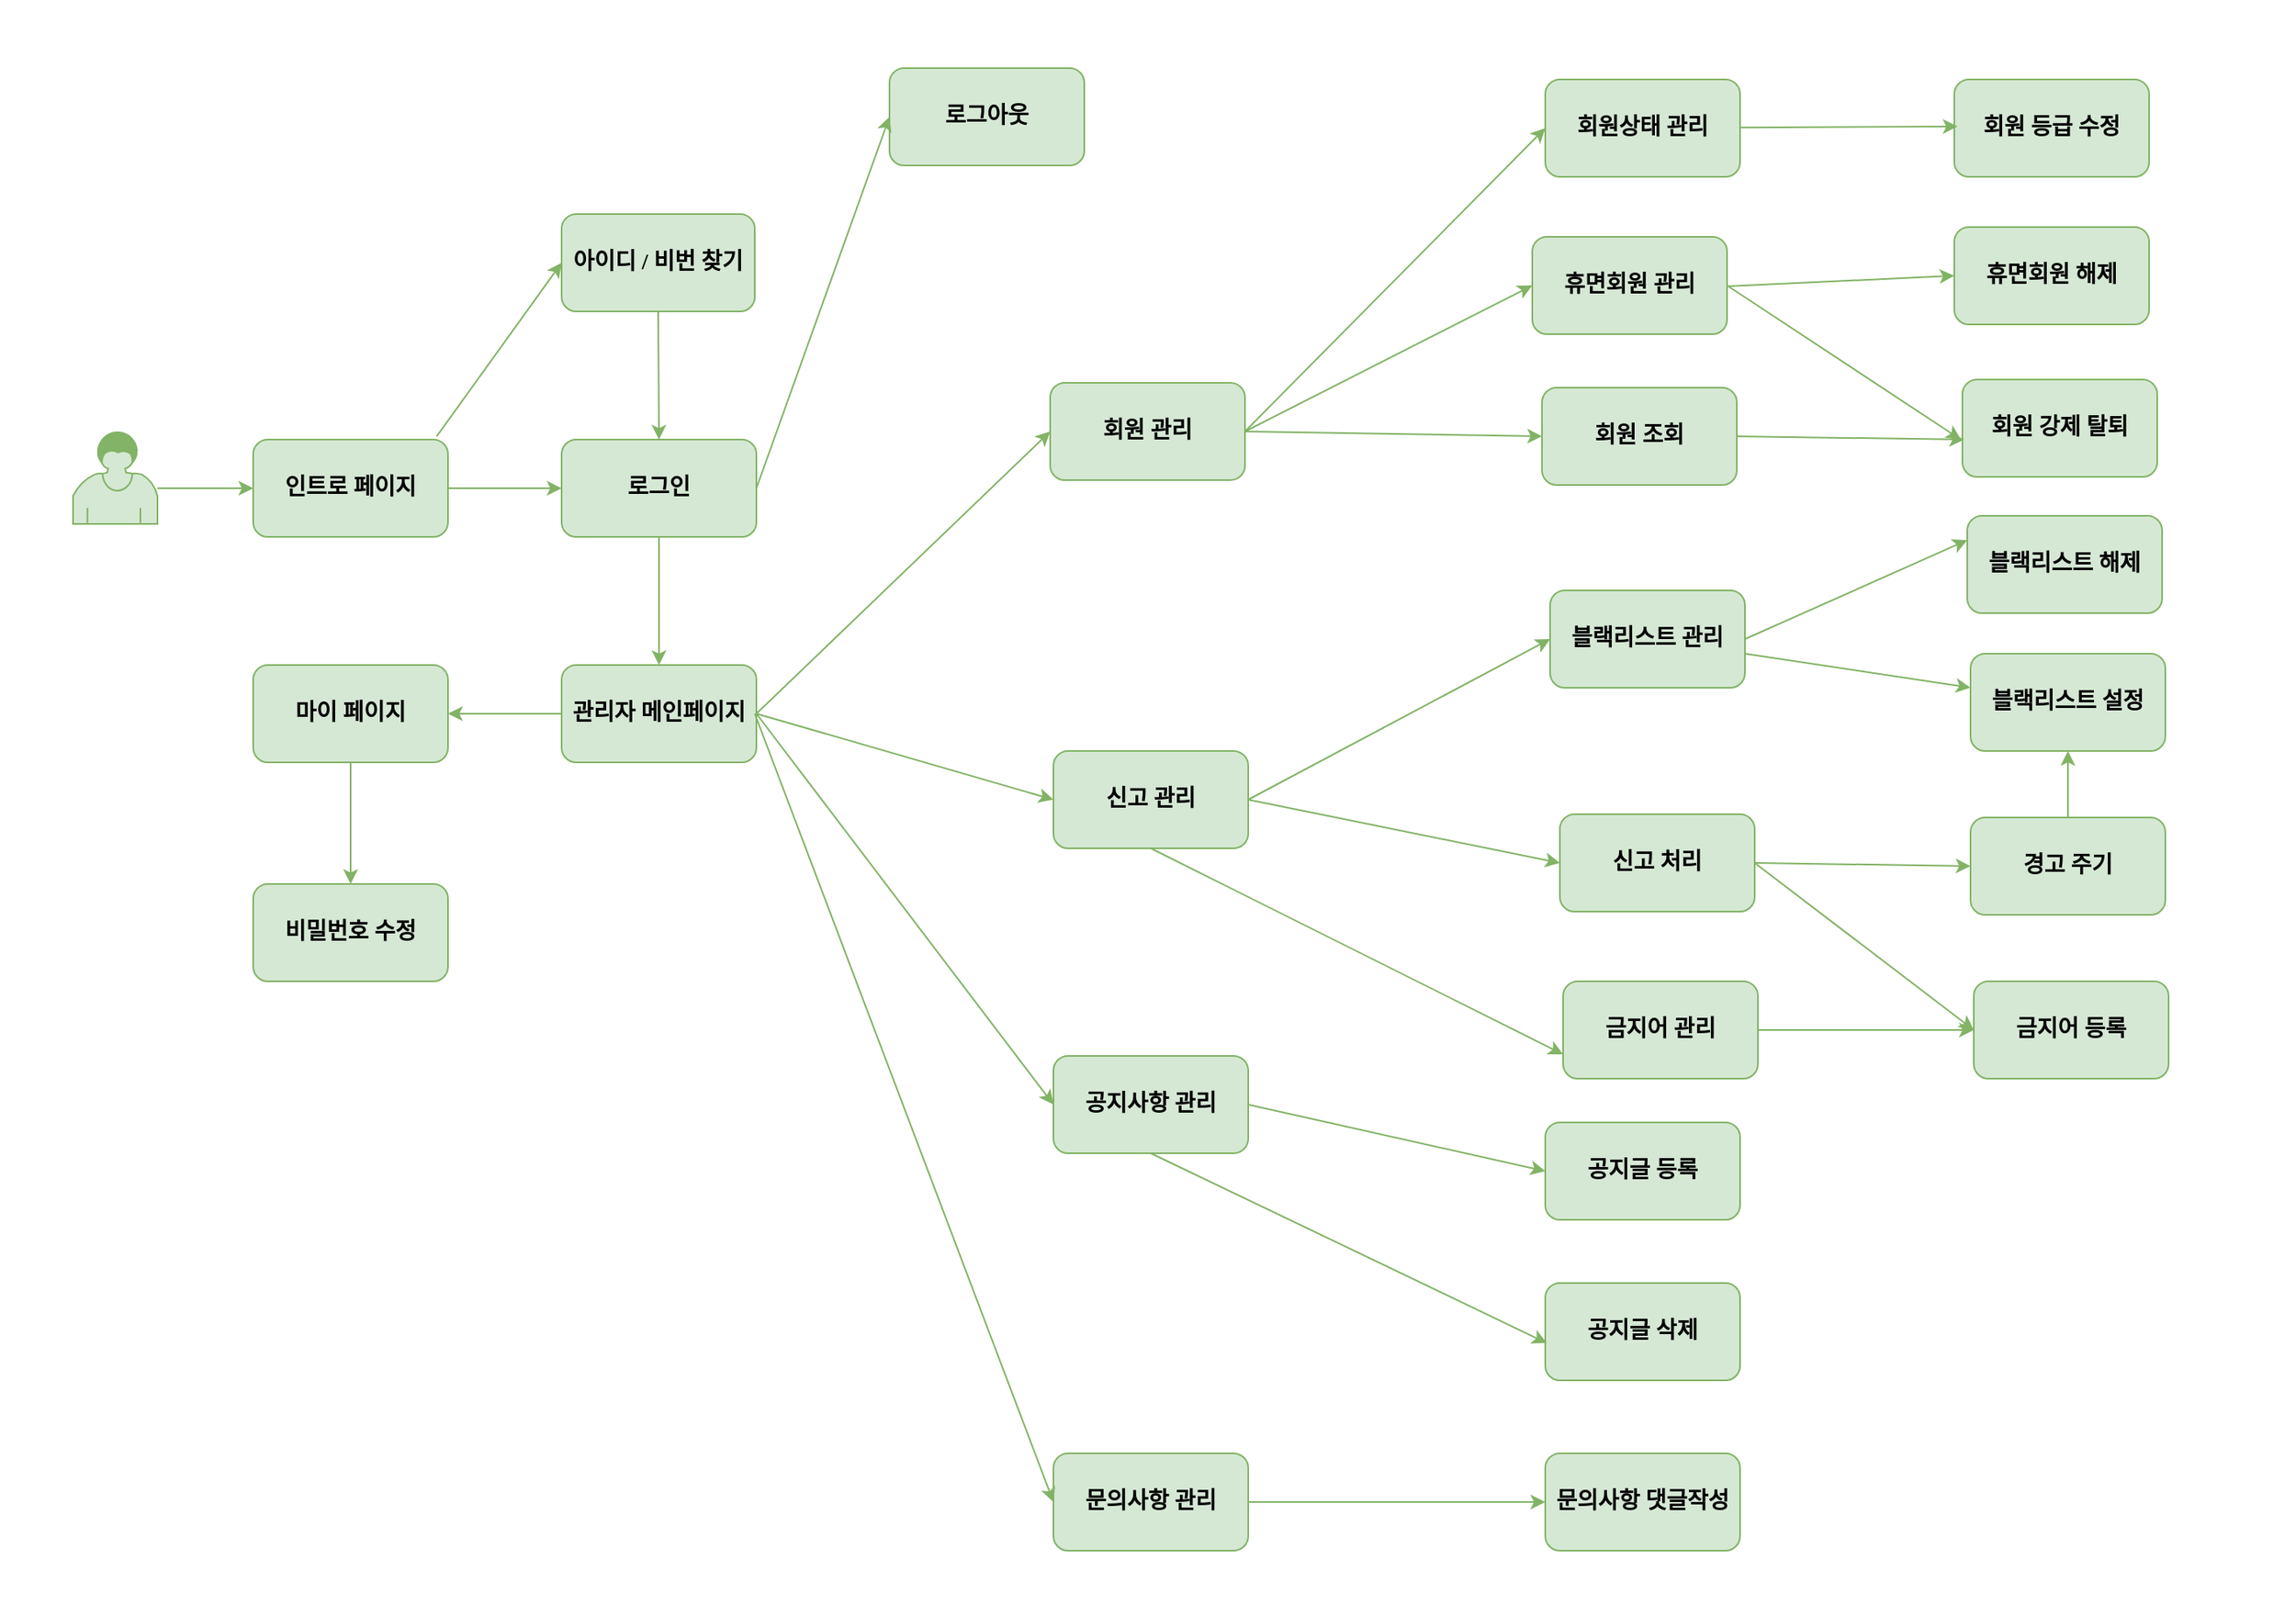 <mxfile version="13.6.2" type="device"><diagram id="yQZ4TH65tt4_HIUxEFDk" name="Page-1"><mxGraphModel dx="1613" dy="934" grid="0" gridSize="10" guides="1" tooltips="1" connect="1" arrows="0" fold="1" page="1" pageScale="1" pageWidth="1600" pageHeight="1200" background="none" math="0" shadow="0"><root><mxCell id="0"/><mxCell id="1" parent="0"/><mxCell id="2d9ZO_dOG3XeqNkx0B8F-1" value="" style="rounded=0;whiteSpace=wrap;html=1;strokeColor=#FFFFFF;" vertex="1" parent="1"><mxGeometry x="11" y="5" width="1412" height="987" as="geometry"/></mxCell><mxCell id="ZMrtZuxc4QrCBRlZJrG1-3" value="인트로 페이지" style="rounded=1;whiteSpace=wrap;html=1;fillColor=#d5e8d4;strokeColor=#82b366;fontFamily=Times New Roman;fontStyle=1;fontSize=14;" parent="1" vertex="1"><mxGeometry x="166" y="275" width="120" height="60" as="geometry"/></mxCell><mxCell id="ZMrtZuxc4QrCBRlZJrG1-5" value="로그인" style="rounded=1;whiteSpace=wrap;html=1;fillColor=#d5e8d4;strokeColor=#82b366;fontFamily=Times New Roman;fontStyle=1;fontSize=14;" parent="1" vertex="1"><mxGeometry x="356" y="275" width="120" height="60" as="geometry"/></mxCell><mxCell id="ZMrtZuxc4QrCBRlZJrG1-7" value="아이디 / 비번 찾기" style="rounded=1;whiteSpace=wrap;html=1;fillColor=#d5e8d4;strokeColor=#82b366;fontFamily=Times New Roman;fontStyle=1;fontSize=14;" parent="1" vertex="1"><mxGeometry x="356" y="136" width="119" height="60" as="geometry"/></mxCell><mxCell id="ZMrtZuxc4QrCBRlZJrG1-8" value="로그아웃" style="rounded=1;whiteSpace=wrap;html=1;fillColor=#d5e8d4;strokeColor=#82b366;fontFamily=Times New Roman;fontStyle=1;fontSize=14;" parent="1" vertex="1"><mxGeometry x="558" y="46" width="120" height="60" as="geometry"/></mxCell><mxCell id="ZMrtZuxc4QrCBRlZJrG1-11" value="관리자 메인페이지" style="rounded=1;whiteSpace=wrap;html=1;fillColor=#d5e8d4;strokeColor=#82b366;fontFamily=Times New Roman;fontStyle=1;fontSize=14;" parent="1" vertex="1"><mxGeometry x="356" y="414" width="120" height="60" as="geometry"/></mxCell><mxCell id="ZMrtZuxc4QrCBRlZJrG1-13" value="회원 조회" style="rounded=1;whiteSpace=wrap;html=1;fillColor=#d5e8d4;strokeColor=#82b366;fontFamily=Times New Roman;fontStyle=1;fontSize=14;" parent="1" vertex="1"><mxGeometry x="960" y="243" width="120" height="60" as="geometry"/></mxCell><mxCell id="ZMrtZuxc4QrCBRlZJrG1-15" value="휴면회원 관리" style="rounded=1;whiteSpace=wrap;html=1;fillColor=#d5e8d4;strokeColor=#82b366;fontFamily=Times New Roman;fontStyle=1;fontSize=14;" parent="1" vertex="1"><mxGeometry x="954" y="150" width="120" height="60" as="geometry"/></mxCell><mxCell id="ZMrtZuxc4QrCBRlZJrG1-16" value="블랙리스트 관리" style="rounded=1;whiteSpace=wrap;html=1;fillColor=#d5e8d4;strokeColor=#82b366;fontFamily=Times New Roman;fontStyle=1;fontSize=14;" parent="1" vertex="1"><mxGeometry x="965" y="368" width="120" height="60" as="geometry"/></mxCell><mxCell id="ZMrtZuxc4QrCBRlZJrG1-20" value="공지글 삭제" style="rounded=1;whiteSpace=wrap;html=1;fillColor=#d5e8d4;strokeColor=#82b366;fontFamily=Times New Roman;fontStyle=1;fontSize=14;" parent="1" vertex="1"><mxGeometry x="962" y="795" width="120" height="60" as="geometry"/></mxCell><mxCell id="ZMrtZuxc4QrCBRlZJrG1-21" value="휴면회원 해제" style="rounded=1;whiteSpace=wrap;html=1;fillColor=#d5e8d4;strokeColor=#82b366;fontFamily=Times New Roman;fontStyle=1;fontSize=14;" parent="1" vertex="1"><mxGeometry x="1214" y="144" width="120" height="60" as="geometry"/></mxCell><mxCell id="ZMrtZuxc4QrCBRlZJrG1-24" value="" style="endArrow=classic;html=1;entryX=0;entryY=0.5;entryDx=0;entryDy=0;fillColor=#d5e8d4;strokeColor=#82b366;fontFamily=Times New Roman;fontStyle=1;fontSize=14;" parent="1" target="ZMrtZuxc4QrCBRlZJrG1-3" edge="1"><mxGeometry width="50" height="50" relative="1" as="geometry"><mxPoint x="107" y="305" as="sourcePoint"/><mxPoint x="651" y="492" as="targetPoint"/></mxGeometry></mxCell><mxCell id="ZMrtZuxc4QrCBRlZJrG1-25" value="" style="endArrow=classic;html=1;exitX=1;exitY=0.5;exitDx=0;exitDy=0;entryX=0;entryY=0.5;entryDx=0;entryDy=0;fillColor=#d5e8d4;strokeColor=#82b366;fontFamily=Times New Roman;fontStyle=1;fontSize=14;" parent="1" source="ZMrtZuxc4QrCBRlZJrG1-3" target="ZMrtZuxc4QrCBRlZJrG1-5" edge="1"><mxGeometry width="50" height="50" relative="1" as="geometry"><mxPoint x="601" y="542" as="sourcePoint"/><mxPoint x="651" y="492" as="targetPoint"/></mxGeometry></mxCell><mxCell id="ZMrtZuxc4QrCBRlZJrG1-27" value="" style="endArrow=classic;html=1;entryX=0;entryY=0.5;entryDx=0;entryDy=0;fillColor=#d5e8d4;strokeColor=#82b366;fontFamily=Times New Roman;fontStyle=1;fontSize=14;exitX=0.942;exitY=-0.033;exitDx=0;exitDy=0;exitPerimeter=0;" parent="1" source="ZMrtZuxc4QrCBRlZJrG1-3" target="ZMrtZuxc4QrCBRlZJrG1-7" edge="1"><mxGeometry width="50" height="50" relative="1" as="geometry"><mxPoint x="351" y="502" as="sourcePoint"/><mxPoint x="651" y="492" as="targetPoint"/></mxGeometry></mxCell><mxCell id="ZMrtZuxc4QrCBRlZJrG1-29" value="" style="endArrow=classic;html=1;exitX=1;exitY=0.5;exitDx=0;exitDy=0;entryX=0;entryY=0.5;entryDx=0;entryDy=0;fillColor=#d5e8d4;strokeColor=#82b366;fontFamily=Times New Roman;fontStyle=1;fontSize=14;" parent="1" source="ZMrtZuxc4QrCBRlZJrG1-5" target="ZMrtZuxc4QrCBRlZJrG1-8" edge="1"><mxGeometry width="50" height="50" relative="1" as="geometry"><mxPoint x="628" y="430" as="sourcePoint"/><mxPoint x="678" y="380" as="targetPoint"/></mxGeometry></mxCell><mxCell id="ZMrtZuxc4QrCBRlZJrG1-30" value="" style="endArrow=classic;html=1;exitX=0.5;exitY=1;exitDx=0;exitDy=0;entryX=0.5;entryY=0;entryDx=0;entryDy=0;fillColor=#d5e8d4;strokeColor=#82b366;fontFamily=Times New Roman;fontStyle=1;fontSize=14;" parent="1" source="ZMrtZuxc4QrCBRlZJrG1-5" target="ZMrtZuxc4QrCBRlZJrG1-11" edge="1"><mxGeometry width="50" height="50" relative="1" as="geometry"><mxPoint x="601" y="542" as="sourcePoint"/><mxPoint x="651" y="492" as="targetPoint"/></mxGeometry></mxCell><mxCell id="ZMrtZuxc4QrCBRlZJrG1-34" value="" style="endArrow=classic;html=1;entryX=0;entryY=0.5;entryDx=0;entryDy=0;fillColor=#d5e8d4;strokeColor=#82b366;fontFamily=Times New Roman;fontStyle=1;fontSize=14;exitX=1;exitY=0.5;exitDx=0;exitDy=0;" parent="1" source="dlicpjpULK7pT8TBzTJ--3" target="ZMrtZuxc4QrCBRlZJrG1-13" edge="1"><mxGeometry width="50" height="50" relative="1" as="geometry"><mxPoint x="750" y="400" as="sourcePoint"/><mxPoint x="678" y="380" as="targetPoint"/></mxGeometry></mxCell><mxCell id="ZMrtZuxc4QrCBRlZJrG1-41" value="" style="endArrow=classic;html=1;entryX=0;entryY=0.5;entryDx=0;entryDy=0;fillColor=#d5e8d4;strokeColor=#82b366;fontFamily=Times New Roman;fontStyle=1;fontSize=14;" parent="1" edge="1" target="ZMrtZuxc4QrCBRlZJrG1-21"><mxGeometry width="50" height="50" relative="1" as="geometry"><mxPoint x="1074" y="180.491" as="sourcePoint"/><mxPoint x="1173" y="178" as="targetPoint"/></mxGeometry></mxCell><mxCell id="ZMrtZuxc4QrCBRlZJrG1-44" value="" style="endArrow=classic;html=1;exitX=1;exitY=0.5;exitDx=0;exitDy=0;fillColor=#d5e8d4;strokeColor=#82b366;entryX=0;entryY=0.5;entryDx=0;entryDy=0;" parent="1" source="ZMrtZuxc4QrCBRlZJrG1-11" target="dlicpjpULK7pT8TBzTJ--3" edge="1"><mxGeometry width="50" height="50" relative="1" as="geometry"><mxPoint x="670" y="450" as="sourcePoint"/><mxPoint x="668" y="332" as="targetPoint"/></mxGeometry></mxCell><mxCell id="ZMrtZuxc4QrCBRlZJrG1-45" value="" style="endArrow=classic;html=1;entryX=0;entryY=0.5;entryDx=0;entryDy=0;fillColor=#d5e8d4;strokeColor=#82b366;exitX=1;exitY=0.5;exitDx=0;exitDy=0;" parent="1" source="dlicpjpULK7pT8TBzTJ--3" target="dlicpjpULK7pT8TBzTJ--11" edge="1"><mxGeometry width="50" height="50" relative="1" as="geometry"><mxPoint x="753" y="400" as="sourcePoint"/><mxPoint x="720" y="400" as="targetPoint"/></mxGeometry></mxCell><mxCell id="ZMrtZuxc4QrCBRlZJrG1-46" value="&lt;font style=&quot;font-size: 14px&quot; face=&quot;Times New Roman&quot;&gt;&lt;b&gt;문의사항 댓글작성&lt;/b&gt;&lt;/font&gt;" style="rounded=1;whiteSpace=wrap;html=1;fillColor=#d5e8d4;strokeColor=#82b366;" parent="1" vertex="1"><mxGeometry x="962" y="900" width="120" height="60" as="geometry"/></mxCell><mxCell id="ZMrtZuxc4QrCBRlZJrG1-47" value="" style="endArrow=classic;html=1;fillColor=#d5e8d4;strokeColor=#82b366;entryX=0;entryY=0.5;entryDx=0;entryDy=0;exitX=1;exitY=0.5;exitDx=0;exitDy=0;" parent="1" source="dlicpjpULK7pT8TBzTJ--5" target="ZMrtZuxc4QrCBRlZJrG1-48" edge="1"><mxGeometry width="50" height="50" relative="1" as="geometry"><mxPoint x="1299" y="242" as="sourcePoint"/><mxPoint x="1057" y="242" as="targetPoint"/></mxGeometry></mxCell><mxCell id="ZMrtZuxc4QrCBRlZJrG1-48" value="공지글 등록" style="rounded=1;whiteSpace=wrap;html=1;fillColor=#d5e8d4;strokeColor=#82b366;fontSize=14;fontStyle=1;fontFamily=Times New Roman;" parent="1" vertex="1"><mxGeometry x="962" y="696" width="120" height="60" as="geometry"/></mxCell><mxCell id="dlicpjpULK7pT8TBzTJ--2" value="" style="endArrow=classic;html=1;exitX=0.5;exitY=1;exitDx=0;exitDy=0;fillColor=#d5e8d4;strokeColor=#82b366;fontFamily=Times New Roman;fontStyle=1;fontSize=14;entryX=0.5;entryY=0;entryDx=0;entryDy=0;" parent="1" source="ZMrtZuxc4QrCBRlZJrG1-7" target="ZMrtZuxc4QrCBRlZJrG1-5" edge="1"><mxGeometry width="50" height="50" relative="1" as="geometry"><mxPoint x="486" y="315" as="sourcePoint"/><mxPoint x="589" y="226" as="targetPoint"/></mxGeometry></mxCell><mxCell id="dlicpjpULK7pT8TBzTJ--3" value="회원 관리" style="rounded=1;whiteSpace=wrap;html=1;fillColor=#d5e8d4;strokeColor=#82b366;fontFamily=Times New Roman;fontStyle=1;fontSize=14;" parent="1" vertex="1"><mxGeometry x="657" y="240" width="120" height="60" as="geometry"/></mxCell><mxCell id="dlicpjpULK7pT8TBzTJ--4" value="신고 관리" style="rounded=1;whiteSpace=wrap;html=1;fillColor=#d5e8d4;strokeColor=#82b366;fontFamily=Times New Roman;fontStyle=1;fontSize=14;" parent="1" vertex="1"><mxGeometry x="659" y="467" width="120" height="60" as="geometry"/></mxCell><mxCell id="dlicpjpULK7pT8TBzTJ--5" value="공지사항 관리" style="rounded=1;whiteSpace=wrap;html=1;fillColor=#d5e8d4;strokeColor=#82b366;fontFamily=Times New Roman;fontStyle=1;fontSize=14;" parent="1" vertex="1"><mxGeometry x="659" y="655" width="120" height="60" as="geometry"/></mxCell><mxCell id="dlicpjpULK7pT8TBzTJ--6" value="" style="endArrow=classic;html=1;exitX=1;exitY=0.5;exitDx=0;exitDy=0;fillColor=#d5e8d4;strokeColor=#82b366;entryX=0;entryY=0.5;entryDx=0;entryDy=0;" parent="1" source="ZMrtZuxc4QrCBRlZJrG1-11" target="dlicpjpULK7pT8TBzTJ--4" edge="1"><mxGeometry width="50" height="50" relative="1" as="geometry"><mxPoint x="486" y="454" as="sourcePoint"/><mxPoint x="587" y="301" as="targetPoint"/></mxGeometry></mxCell><mxCell id="dlicpjpULK7pT8TBzTJ--7" value="" style="endArrow=classic;html=1;exitX=1;exitY=0.5;exitDx=0;exitDy=0;fillColor=#d5e8d4;strokeColor=#82b366;entryX=0;entryY=0.5;entryDx=0;entryDy=0;" parent="1" source="ZMrtZuxc4QrCBRlZJrG1-11" target="dlicpjpULK7pT8TBzTJ--5" edge="1"><mxGeometry width="50" height="50" relative="1" as="geometry"><mxPoint x="370" y="716" as="sourcePoint"/><mxPoint x="471" y="563" as="targetPoint"/></mxGeometry></mxCell><mxCell id="dlicpjpULK7pT8TBzTJ--8" value="문의사항 관리" style="rounded=1;whiteSpace=wrap;html=1;fillColor=#d5e8d4;strokeColor=#82b366;fontFamily=Times New Roman;fontStyle=1;fontSize=14;" parent="1" vertex="1"><mxGeometry x="659" y="900" width="120" height="60" as="geometry"/></mxCell><mxCell id="dlicpjpULK7pT8TBzTJ--9" value="" style="endArrow=classic;html=1;exitX=1;exitY=0.5;exitDx=0;exitDy=0;fillColor=#d5e8d4;strokeColor=#82b366;entryX=0;entryY=0.5;entryDx=0;entryDy=0;" parent="1" target="dlicpjpULK7pT8TBzTJ--8" edge="1"><mxGeometry width="50" height="50" relative="1" as="geometry"><mxPoint x="475" y="444" as="sourcePoint"/><mxPoint x="576" y="583" as="targetPoint"/></mxGeometry></mxCell><mxCell id="dlicpjpULK7pT8TBzTJ--10" value="" style="endArrow=classic;html=1;exitX=1;exitY=0.5;exitDx=0;exitDy=0;entryX=0;entryY=0.5;entryDx=0;entryDy=0;fillColor=#d5e8d4;strokeColor=#82b366;fontFamily=Times New Roman;fontStyle=1;fontSize=14;" parent="1" source="dlicpjpULK7pT8TBzTJ--3" target="ZMrtZuxc4QrCBRlZJrG1-15" edge="1"><mxGeometry width="50" height="50" relative="1" as="geometry"><mxPoint x="920" y="226" as="sourcePoint"/><mxPoint x="1058" y="361" as="targetPoint"/></mxGeometry></mxCell><mxCell id="dlicpjpULK7pT8TBzTJ--11" value="회원상태 관리" style="rounded=1;whiteSpace=wrap;html=1;fillColor=#d5e8d4;strokeColor=#82b366;fontFamily=Times New Roman;fontStyle=1;fontSize=14;" parent="1" vertex="1"><mxGeometry x="962" y="53" width="120" height="60" as="geometry"/></mxCell><mxCell id="dlicpjpULK7pT8TBzTJ--12" value="신고 처리" style="rounded=1;whiteSpace=wrap;html=1;fillColor=#d5e8d4;strokeColor=#82b366;fontFamily=Times New Roman;fontStyle=1;fontSize=14;" parent="1" vertex="1"><mxGeometry x="971" y="506" width="120" height="60" as="geometry"/></mxCell><mxCell id="dlicpjpULK7pT8TBzTJ--13" value="금지어 관리" style="rounded=1;whiteSpace=wrap;html=1;fillColor=#d5e8d4;strokeColor=#82b366;fontFamily=Times New Roman;fontStyle=1;fontSize=14;" parent="1" vertex="1"><mxGeometry x="973" y="609" width="120" height="60" as="geometry"/></mxCell><mxCell id="dlicpjpULK7pT8TBzTJ--14" value="" style="endArrow=classic;html=1;entryX=0;entryY=0.5;entryDx=0;entryDy=0;fillColor=#d5e8d4;strokeColor=#82b366;fontFamily=Times New Roman;fontStyle=1;fontSize=14;exitX=1;exitY=0.5;exitDx=0;exitDy=0;" parent="1" source="dlicpjpULK7pT8TBzTJ--4" target="dlicpjpULK7pT8TBzTJ--12" edge="1"><mxGeometry width="50" height="50" relative="1" as="geometry"><mxPoint x="709" y="497" as="sourcePoint"/><mxPoint x="814" y="300" as="targetPoint"/></mxGeometry></mxCell><mxCell id="dlicpjpULK7pT8TBzTJ--15" value="" style="endArrow=classic;html=1;entryX=0;entryY=0.5;entryDx=0;entryDy=0;fillColor=#d5e8d4;strokeColor=#82b366;fontFamily=Times New Roman;fontStyle=1;fontSize=14;exitX=1;exitY=0.5;exitDx=0;exitDy=0;" parent="1" source="dlicpjpULK7pT8TBzTJ--4" target="ZMrtZuxc4QrCBRlZJrG1-16" edge="1"><mxGeometry width="50" height="50" relative="1" as="geometry"><mxPoint x="712" y="501" as="sourcePoint"/><mxPoint x="832" y="414" as="targetPoint"/></mxGeometry></mxCell><mxCell id="dlicpjpULK7pT8TBzTJ--17" value="" style="endArrow=classic;html=1;entryX=0;entryY=0.75;entryDx=0;entryDy=0;fillColor=#d5e8d4;strokeColor=#82b366;fontFamily=Times New Roman;fontStyle=1;fontSize=14;exitX=0.5;exitY=1;exitDx=0;exitDy=0;" parent="1" target="dlicpjpULK7pT8TBzTJ--13" edge="1" source="dlicpjpULK7pT8TBzTJ--4"><mxGeometry width="50" height="50" relative="1" as="geometry"><mxPoint x="711" y="505" as="sourcePoint"/><mxPoint x="822" y="412" as="targetPoint"/></mxGeometry></mxCell><mxCell id="dlicpjpULK7pT8TBzTJ--18" value="" style="endArrow=classic;html=1;fillColor=#d5e8d4;strokeColor=#82b366;entryX=0.008;entryY=0.617;entryDx=0;entryDy=0;entryPerimeter=0;exitX=0.5;exitY=1;exitDx=0;exitDy=0;" parent="1" target="ZMrtZuxc4QrCBRlZJrG1-20" edge="1" source="dlicpjpULK7pT8TBzTJ--5"><mxGeometry width="50" height="50" relative="1" as="geometry"><mxPoint x="713" y="685" as="sourcePoint"/><mxPoint x="834" y="736" as="targetPoint"/></mxGeometry></mxCell><mxCell id="dlicpjpULK7pT8TBzTJ--19" value="" style="endArrow=classic;html=1;fillColor=#d5e8d4;strokeColor=#82b366;entryX=0;entryY=0.5;entryDx=0;entryDy=0;exitX=1;exitY=0.5;exitDx=0;exitDy=0;" parent="1" target="ZMrtZuxc4QrCBRlZJrG1-46" edge="1" source="dlicpjpULK7pT8TBzTJ--8"><mxGeometry width="50" height="50" relative="1" as="geometry"><mxPoint x="712.04" y="928" as="sourcePoint"/><mxPoint x="824" y="1075.02" as="targetPoint"/></mxGeometry></mxCell><mxCell id="dlicpjpULK7pT8TBzTJ--20" value="마이 페이지" style="rounded=1;whiteSpace=wrap;html=1;fillColor=#d5e8d4;strokeColor=#82b366;fontFamily=Times New Roman;fontStyle=1;fontSize=14;" parent="1" vertex="1"><mxGeometry x="166" y="414" width="120" height="60" as="geometry"/></mxCell><mxCell id="dlicpjpULK7pT8TBzTJ--22" value="" style="endArrow=classic;html=1;fillColor=#d5e8d4;strokeColor=#82b366;fontFamily=Times New Roman;fontStyle=1;fontSize=14;exitX=0;exitY=0.5;exitDx=0;exitDy=0;" parent="1" source="ZMrtZuxc4QrCBRlZJrG1-11" target="dlicpjpULK7pT8TBzTJ--20" edge="1"><mxGeometry width="50" height="50" relative="1" as="geometry"><mxPoint x="227.0" y="335" as="sourcePoint"/><mxPoint x="303.96" y="227.98" as="targetPoint"/></mxGeometry></mxCell><mxCell id="dlicpjpULK7pT8TBzTJ--23" value="비밀번호 수정" style="rounded=1;whiteSpace=wrap;html=1;fillColor=#d5e8d4;strokeColor=#82b366;fontFamily=Times New Roman;fontStyle=1;fontSize=14;" parent="1" vertex="1"><mxGeometry x="166" y="549" width="120" height="60" as="geometry"/></mxCell><mxCell id="dlicpjpULK7pT8TBzTJ--24" value="" style="endArrow=classic;html=1;fillColor=#d5e8d4;strokeColor=#82b366;fontFamily=Times New Roman;fontStyle=1;fontSize=14;" parent="1" source="dlicpjpULK7pT8TBzTJ--20" target="dlicpjpULK7pT8TBzTJ--23" edge="1"><mxGeometry width="50" height="50" relative="1" as="geometry"><mxPoint x="226.22" y="473.5" as="sourcePoint"/><mxPoint x="225.5" y="550.5" as="targetPoint"/></mxGeometry></mxCell><mxCell id="dlicpjpULK7pT8TBzTJ--26" value="회원 등급 수정" style="rounded=1;whiteSpace=wrap;html=1;fillColor=#d5e8d4;strokeColor=#82b366;fontFamily=Times New Roman;fontStyle=1;fontSize=14;" parent="1" vertex="1"><mxGeometry x="1214" y="53" width="120" height="60" as="geometry"/></mxCell><mxCell id="dlicpjpULK7pT8TBzTJ--27" value="경고 주기" style="rounded=1;whiteSpace=wrap;html=1;fillColor=#d5e8d4;strokeColor=#82b366;fontFamily=Times New Roman;fontStyle=1;fontSize=14;" parent="1" vertex="1"><mxGeometry x="1224" y="508" width="120" height="60" as="geometry"/></mxCell><mxCell id="dlicpjpULK7pT8TBzTJ--28" value="" style="endArrow=classic;html=1;fillColor=#d5e8d4;strokeColor=#82b366;fontFamily=Times New Roman;fontStyle=1;fontSize=14;entryX=0.017;entryY=0.483;entryDx=0;entryDy=0;entryPerimeter=0;" parent="1" source="dlicpjpULK7pT8TBzTJ--11" target="dlicpjpULK7pT8TBzTJ--26" edge="1"><mxGeometry width="50" height="50" relative="1" as="geometry"><mxPoint x="1074" y="274" as="sourcePoint"/><mxPoint x="1175" y="274" as="targetPoint"/></mxGeometry></mxCell><mxCell id="dlicpjpULK7pT8TBzTJ--29" value="회원 강제 탈퇴" style="rounded=1;whiteSpace=wrap;html=1;fillColor=#d5e8d4;strokeColor=#82b366;fontFamily=Times New Roman;fontStyle=1;fontSize=14;" parent="1" vertex="1"><mxGeometry x="1219" y="238" width="120" height="60" as="geometry"/></mxCell><mxCell id="dlicpjpULK7pT8TBzTJ--30" value="" style="endArrow=classic;html=1;entryX=0.008;entryY=0.617;entryDx=0;entryDy=0;fillColor=#d5e8d4;strokeColor=#82b366;fontFamily=Times New Roman;fontStyle=1;fontSize=14;entryPerimeter=0;exitX=1;exitY=0.5;exitDx=0;exitDy=0;" parent="1" source="ZMrtZuxc4QrCBRlZJrG1-13" target="dlicpjpULK7pT8TBzTJ--29" edge="1"><mxGeometry width="50" height="50" relative="1" as="geometry"><mxPoint x="1072" y="67.491" as="sourcePoint"/><mxPoint x="1171" y="65" as="targetPoint"/></mxGeometry></mxCell><mxCell id="dlicpjpULK7pT8TBzTJ--31" value="" style="endArrow=classic;html=1;entryX=-0.008;entryY=0.617;entryDx=0;entryDy=0;fillColor=#d5e8d4;strokeColor=#82b366;fontFamily=Times New Roman;fontStyle=1;fontSize=14;entryPerimeter=0;exitX=1;exitY=0.5;exitDx=0;exitDy=0;" parent="1" source="ZMrtZuxc4QrCBRlZJrG1-15" target="dlicpjpULK7pT8TBzTJ--29" edge="1"><mxGeometry width="50" height="50" relative="1" as="geometry"><mxPoint x="1074" y="165" as="sourcePoint"/><mxPoint x="1174.96" y="180.02" as="targetPoint"/></mxGeometry></mxCell><mxCell id="dlicpjpULK7pT8TBzTJ--32" value="블랙리스트 설정" style="rounded=1;whiteSpace=wrap;html=1;fillColor=#d5e8d4;strokeColor=#82b366;fontFamily=Times New Roman;fontStyle=1;fontSize=14;" parent="1" vertex="1"><mxGeometry x="1224" y="407" width="120" height="60" as="geometry"/></mxCell><mxCell id="dlicpjpULK7pT8TBzTJ--33" value="" style="endArrow=classic;html=1;fillColor=#d5e8d4;strokeColor=#82b366;fontFamily=Times New Roman;fontStyle=1;fontSize=14;entryX=0;entryY=0.5;entryDx=0;entryDy=0;exitX=1;exitY=0.5;exitDx=0;exitDy=0;" parent="1" source="dlicpjpULK7pT8TBzTJ--12" target="dlicpjpULK7pT8TBzTJ--27" edge="1"><mxGeometry width="50" height="50" relative="1" as="geometry"><mxPoint x="1080" y="404.138" as="sourcePoint"/><mxPoint x="1180.04" y="403.5" as="targetPoint"/></mxGeometry></mxCell><mxCell id="dlicpjpULK7pT8TBzTJ--34" value="" style="endArrow=classic;html=1;fillColor=#d5e8d4;strokeColor=#82b366;fontFamily=Times New Roman;fontStyle=1;fontSize=14;exitX=0.5;exitY=0;exitDx=0;exitDy=0;entryX=0.5;entryY=1;entryDx=0;entryDy=0;" parent="1" source="dlicpjpULK7pT8TBzTJ--27" target="dlicpjpULK7pT8TBzTJ--32" edge="1"><mxGeometry width="50" height="50" relative="1" as="geometry"><mxPoint x="1275" y="372.138" as="sourcePoint"/><mxPoint x="1272" y="297" as="targetPoint"/></mxGeometry></mxCell><mxCell id="dlicpjpULK7pT8TBzTJ--35" value="블랙리스트 해제" style="rounded=1;whiteSpace=wrap;html=1;fillColor=#d5e8d4;strokeColor=#82b366;fontFamily=Times New Roman;fontStyle=1;fontSize=14;" parent="1" vertex="1"><mxGeometry x="1222" y="322" width="120" height="60" as="geometry"/></mxCell><mxCell id="dlicpjpULK7pT8TBzTJ--36" value="" style="endArrow=classic;html=1;fillColor=#d5e8d4;strokeColor=#82b366;fontFamily=Times New Roman;fontStyle=1;fontSize=14;" parent="1" source="ZMrtZuxc4QrCBRlZJrG1-16" target="dlicpjpULK7pT8TBzTJ--32" edge="1"><mxGeometry width="50" height="50" relative="1" as="geometry"><mxPoint x="1093" y="516.638" as="sourcePoint"/><mxPoint x="1193" y="516.5" as="targetPoint"/></mxGeometry></mxCell><mxCell id="dlicpjpULK7pT8TBzTJ--37" value="" style="endArrow=classic;html=1;fillColor=#d5e8d4;strokeColor=#82b366;fontFamily=Times New Roman;fontStyle=1;fontSize=14;exitX=1;exitY=0.5;exitDx=0;exitDy=0;entryX=0;entryY=0.25;entryDx=0;entryDy=0;" parent="1" source="ZMrtZuxc4QrCBRlZJrG1-16" target="dlicpjpULK7pT8TBzTJ--35" edge="1"><mxGeometry width="50" height="50" relative="1" as="geometry"><mxPoint x="1090" y="523" as="sourcePoint"/><mxPoint x="1192" y="523" as="targetPoint"/></mxGeometry></mxCell><mxCell id="dlicpjpULK7pT8TBzTJ--38" value="금지어 등록" style="rounded=1;whiteSpace=wrap;html=1;fillColor=#d5e8d4;strokeColor=#82b366;fontFamily=Times New Roman;fontStyle=1;fontSize=14;" parent="1" vertex="1"><mxGeometry x="1226" y="609" width="120" height="60" as="geometry"/></mxCell><mxCell id="dlicpjpULK7pT8TBzTJ--39" value="" style="endArrow=classic;html=1;fillColor=#d5e8d4;strokeColor=#82b366;fontFamily=Times New Roman;fontStyle=1;fontSize=14;exitX=1;exitY=0.5;exitDx=0;exitDy=0;entryX=0;entryY=0.5;entryDx=0;entryDy=0;" parent="1" source="dlicpjpULK7pT8TBzTJ--13" target="dlicpjpULK7pT8TBzTJ--38" edge="1"><mxGeometry width="50" height="50" relative="1" as="geometry"><mxPoint x="1082" y="625" as="sourcePoint"/><mxPoint x="1184" y="719" as="targetPoint"/></mxGeometry></mxCell><mxCell id="dlicpjpULK7pT8TBzTJ--41" value="" style="shape=mxgraph.bpmn.user_task;html=1;outlineConnect=0;fillColor=#d5e8d4;strokeColor=#82b366;" parent="1" vertex="1"><mxGeometry x="55" y="270" width="52" height="57" as="geometry"/></mxCell><mxCell id="dlicpjpULK7pT8TBzTJ--42" value="" style="endArrow=classic;html=1;fillColor=#d5e8d4;strokeColor=#82b366;fontFamily=Times New Roman;fontStyle=1;fontSize=14;entryX=0;entryY=0.5;entryDx=0;entryDy=0;exitX=1;exitY=0.5;exitDx=0;exitDy=0;" parent="1" source="dlicpjpULK7pT8TBzTJ--12" target="dlicpjpULK7pT8TBzTJ--38" edge="1"><mxGeometry width="50" height="50" relative="1" as="geometry"><mxPoint x="1091" y="534" as="sourcePoint"/><mxPoint x="1182" y="538" as="targetPoint"/></mxGeometry></mxCell></root></mxGraphModel></diagram></mxfile>